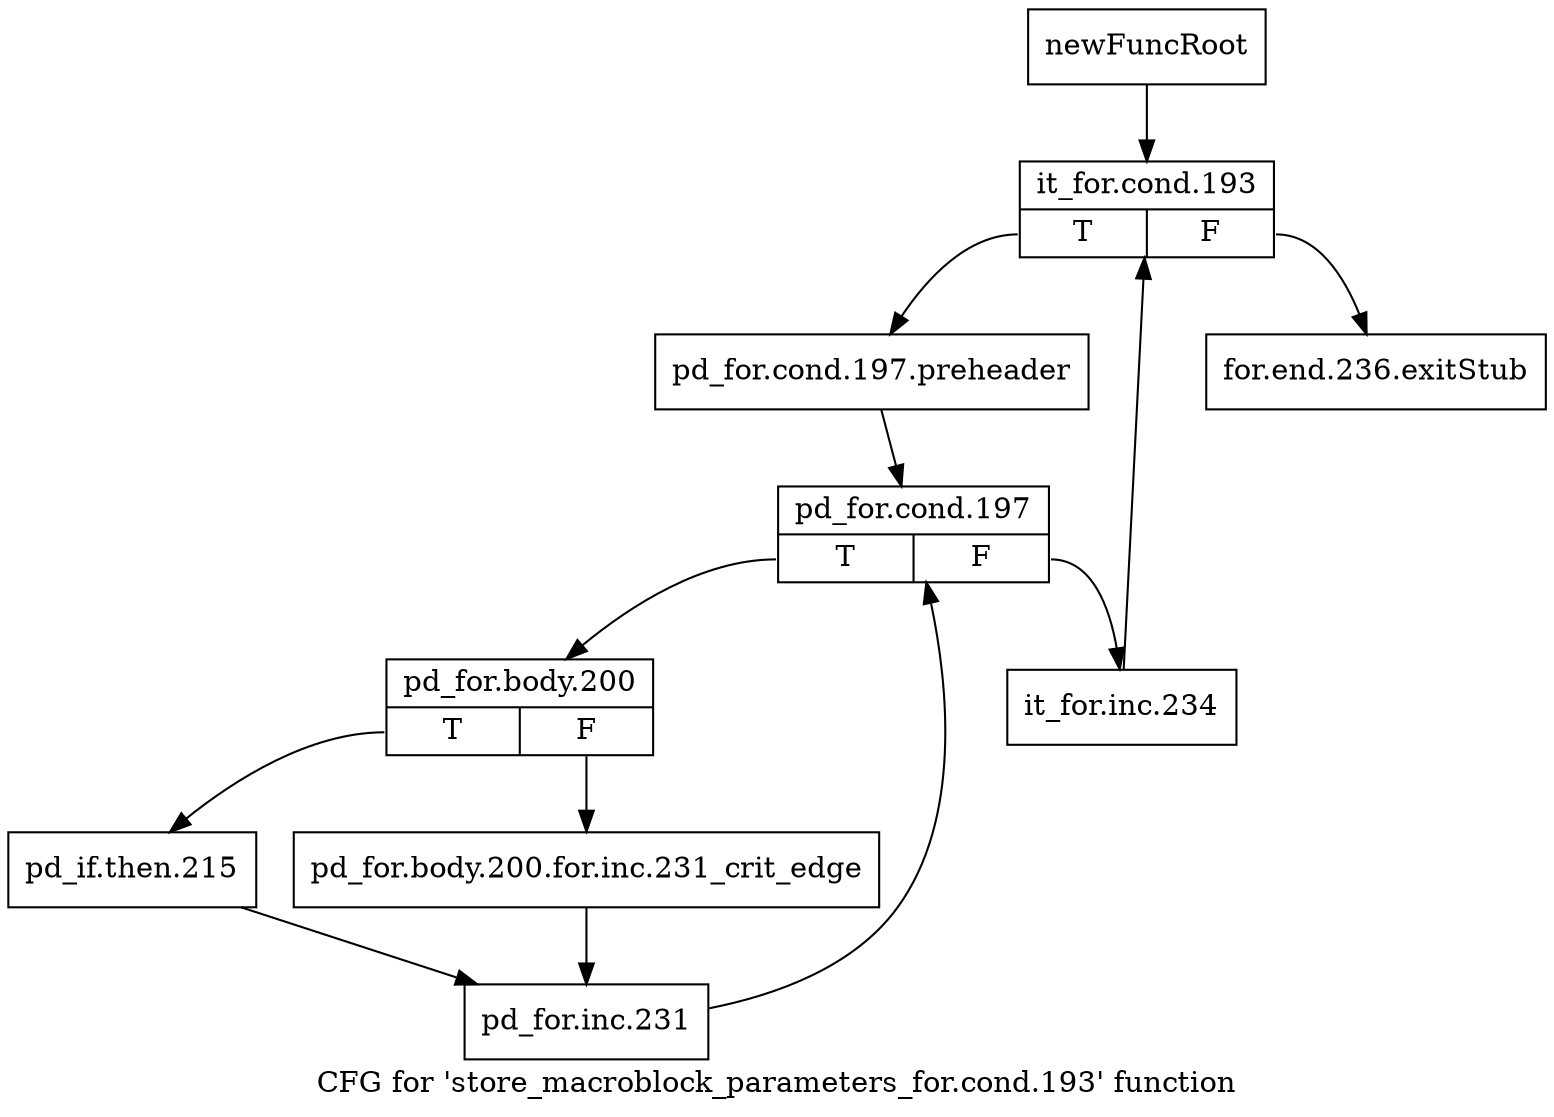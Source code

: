 digraph "CFG for 'store_macroblock_parameters_for.cond.193' function" {
	label="CFG for 'store_macroblock_parameters_for.cond.193' function";

	Node0x2be4940 [shape=record,label="{newFuncRoot}"];
	Node0x2be4940 -> Node0x2c0c290;
	Node0x2c0c240 [shape=record,label="{for.end.236.exitStub}"];
	Node0x2c0c290 [shape=record,label="{it_for.cond.193|{<s0>T|<s1>F}}"];
	Node0x2c0c290:s0 -> Node0x2c0c2e0;
	Node0x2c0c290:s1 -> Node0x2c0c240;
	Node0x2c0c2e0 [shape=record,label="{pd_for.cond.197.preheader}"];
	Node0x2c0c2e0 -> Node0x2c0c730;
	Node0x2c0c730 [shape=record,label="{pd_for.cond.197|{<s0>T|<s1>F}}"];
	Node0x2c0c730:s0 -> Node0x2c0c7d0;
	Node0x2c0c730:s1 -> Node0x2c0c780;
	Node0x2c0c780 [shape=record,label="{it_for.inc.234}"];
	Node0x2c0c780 -> Node0x2c0c290;
	Node0x2c0c7d0 [shape=record,label="{pd_for.body.200|{<s0>T|<s1>F}}"];
	Node0x2c0c7d0:s0 -> Node0x2c0c870;
	Node0x2c0c7d0:s1 -> Node0x2c0c820;
	Node0x2c0c820 [shape=record,label="{pd_for.body.200.for.inc.231_crit_edge}"];
	Node0x2c0c820 -> Node0x2c0c8c0;
	Node0x2c0c870 [shape=record,label="{pd_if.then.215}"];
	Node0x2c0c870 -> Node0x2c0c8c0;
	Node0x2c0c8c0 [shape=record,label="{pd_for.inc.231}"];
	Node0x2c0c8c0 -> Node0x2c0c730;
}

